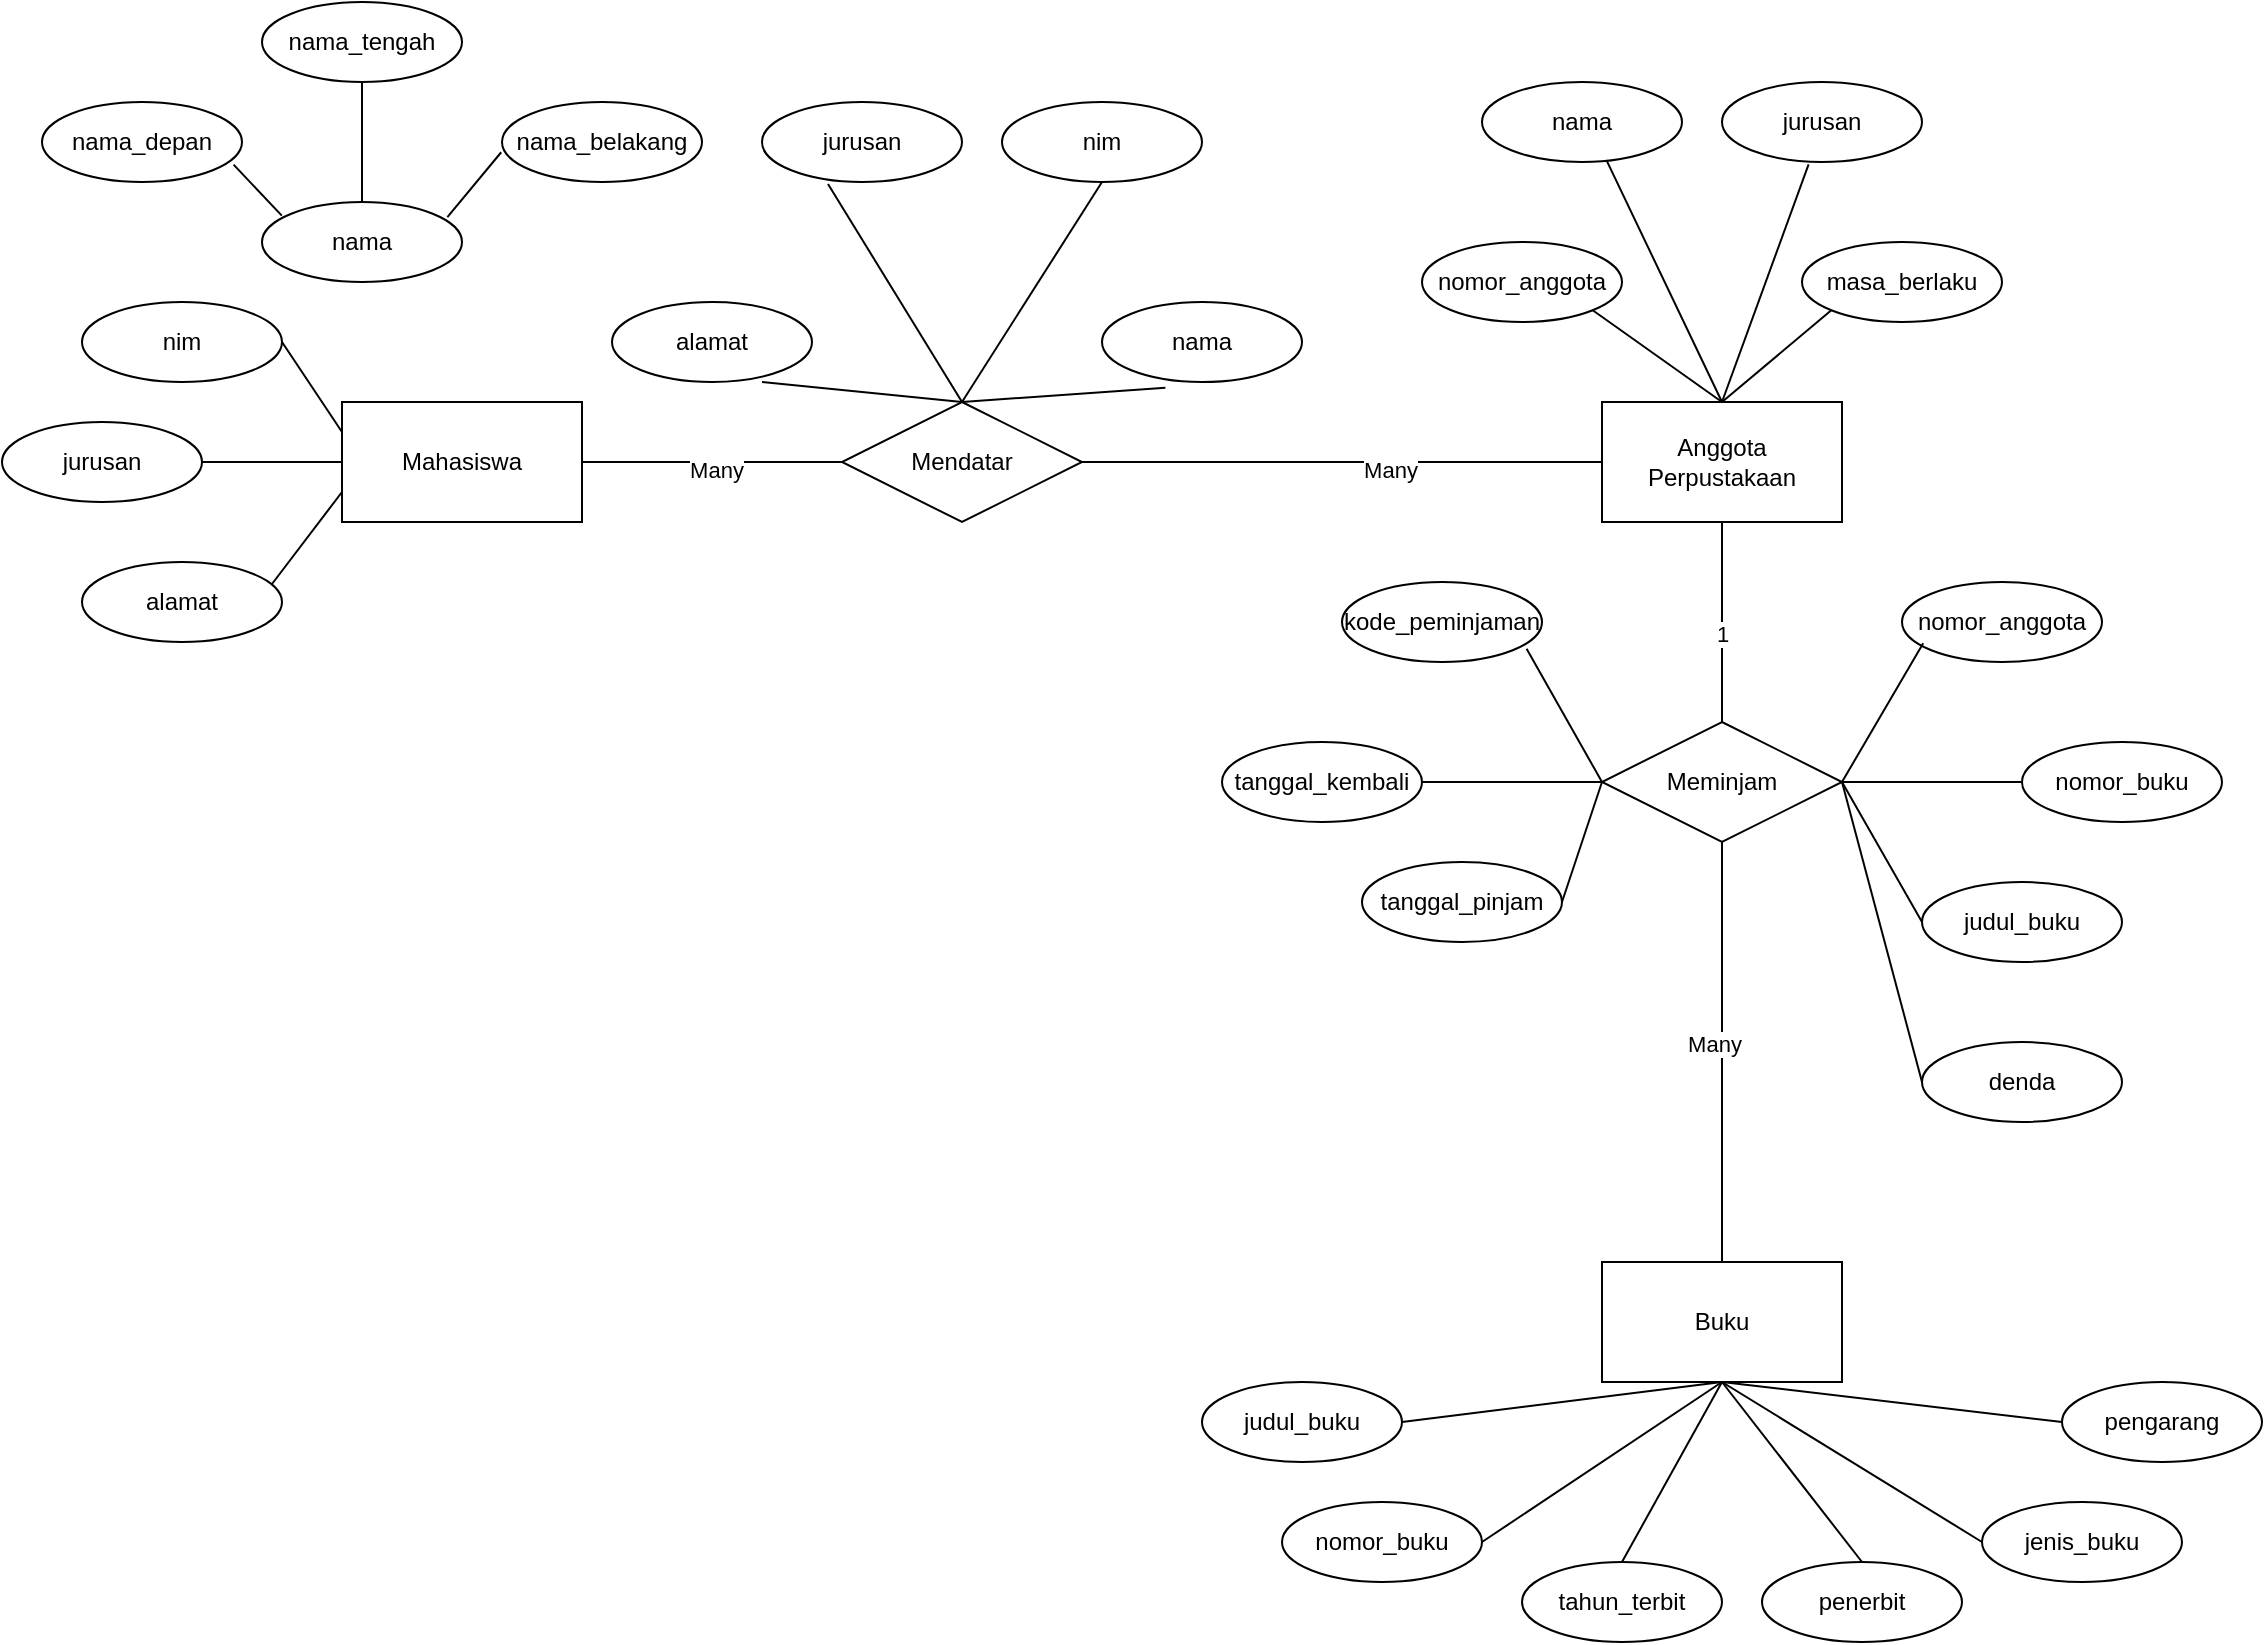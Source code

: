 <mxfile version="24.7.6">
  <diagram name="Page-1" id="9fScDy9yZj8Rz5dzTaMX">
    <mxGraphModel dx="1363" dy="846" grid="1" gridSize="10" guides="1" tooltips="1" connect="1" arrows="1" fold="1" page="1" pageScale="1" pageWidth="850" pageHeight="1100" math="0" shadow="0">
      <root>
        <mxCell id="0" />
        <mxCell id="1" parent="0" />
        <mxCell id="KFjojfg5iDTTyBbVgsvp-2" value="nama_depan" style="ellipse;whiteSpace=wrap;html=1;align=center;" vertex="1" parent="1">
          <mxGeometry x="40" y="140" width="100" height="40" as="geometry" />
        </mxCell>
        <mxCell id="KFjojfg5iDTTyBbVgsvp-7" value="nama_belakang" style="ellipse;whiteSpace=wrap;html=1;align=center;" vertex="1" parent="1">
          <mxGeometry x="270" y="140" width="100" height="40" as="geometry" />
        </mxCell>
        <mxCell id="KFjojfg5iDTTyBbVgsvp-9" value="nama" style="ellipse;whiteSpace=wrap;html=1;align=center;" vertex="1" parent="1">
          <mxGeometry x="150" y="190" width="100" height="40" as="geometry" />
        </mxCell>
        <mxCell id="KFjojfg5iDTTyBbVgsvp-10" value="nama_tengah" style="ellipse;whiteSpace=wrap;html=1;align=center;" vertex="1" parent="1">
          <mxGeometry x="150" y="90" width="100" height="40" as="geometry" />
        </mxCell>
        <mxCell id="KFjojfg5iDTTyBbVgsvp-12" value="" style="endArrow=none;html=1;rounded=0;entryX=0.5;entryY=0;entryDx=0;entryDy=0;exitX=0.5;exitY=1;exitDx=0;exitDy=0;" edge="1" parent="1" source="KFjojfg5iDTTyBbVgsvp-10" target="KFjojfg5iDTTyBbVgsvp-9">
          <mxGeometry relative="1" as="geometry">
            <mxPoint x="200" y="130" as="sourcePoint" />
            <mxPoint x="190" y="200" as="targetPoint" />
          </mxGeometry>
        </mxCell>
        <mxCell id="KFjojfg5iDTTyBbVgsvp-13" value="" style="endArrow=none;html=1;rounded=0;entryX=0.927;entryY=0.188;entryDx=0;entryDy=0;exitX=-0.004;exitY=0.628;exitDx=0;exitDy=0;exitPerimeter=0;entryPerimeter=0;" edge="1" parent="1" source="KFjojfg5iDTTyBbVgsvp-7" target="KFjojfg5iDTTyBbVgsvp-9">
          <mxGeometry relative="1" as="geometry">
            <mxPoint x="240" y="140" as="sourcePoint" />
            <mxPoint x="240" y="200" as="targetPoint" />
          </mxGeometry>
        </mxCell>
        <mxCell id="KFjojfg5iDTTyBbVgsvp-14" value="" style="endArrow=none;html=1;rounded=0;entryX=0.099;entryY=0.171;entryDx=0;entryDy=0;exitX=0.958;exitY=0.783;exitDx=0;exitDy=0;exitPerimeter=0;entryPerimeter=0;" edge="1" parent="1" source="KFjojfg5iDTTyBbVgsvp-2" target="KFjojfg5iDTTyBbVgsvp-9">
          <mxGeometry relative="1" as="geometry">
            <mxPoint x="140" y="175" as="sourcePoint" />
            <mxPoint x="113" y="208" as="targetPoint" />
          </mxGeometry>
        </mxCell>
        <mxCell id="KFjojfg5iDTTyBbVgsvp-15" value="nim" style="ellipse;whiteSpace=wrap;html=1;align=center;" vertex="1" parent="1">
          <mxGeometry x="60" y="240" width="100" height="40" as="geometry" />
        </mxCell>
        <mxCell id="KFjojfg5iDTTyBbVgsvp-16" value="jurusan" style="ellipse;whiteSpace=wrap;html=1;align=center;" vertex="1" parent="1">
          <mxGeometry x="20" y="300" width="100" height="40" as="geometry" />
        </mxCell>
        <mxCell id="KFjojfg5iDTTyBbVgsvp-17" value="alamat" style="ellipse;whiteSpace=wrap;html=1;align=center;" vertex="1" parent="1">
          <mxGeometry x="60" y="370" width="100" height="40" as="geometry" />
        </mxCell>
        <mxCell id="KFjojfg5iDTTyBbVgsvp-18" value="Mahasiswa" style="whiteSpace=wrap;html=1;align=center;" vertex="1" parent="1">
          <mxGeometry x="190" y="290" width="120" height="60" as="geometry" />
        </mxCell>
        <mxCell id="KFjojfg5iDTTyBbVgsvp-19" value="Mendatar" style="shape=rhombus;perimeter=rhombusPerimeter;whiteSpace=wrap;html=1;align=center;" vertex="1" parent="1">
          <mxGeometry x="440" y="290" width="120" height="60" as="geometry" />
        </mxCell>
        <mxCell id="KFjojfg5iDTTyBbVgsvp-20" value="jurusan" style="ellipse;whiteSpace=wrap;html=1;align=center;" vertex="1" parent="1">
          <mxGeometry x="400" y="140" width="100" height="40" as="geometry" />
        </mxCell>
        <mxCell id="KFjojfg5iDTTyBbVgsvp-21" value="nim" style="ellipse;whiteSpace=wrap;html=1;align=center;" vertex="1" parent="1">
          <mxGeometry x="520" y="140" width="100" height="40" as="geometry" />
        </mxCell>
        <mxCell id="KFjojfg5iDTTyBbVgsvp-22" value="alamat" style="ellipse;whiteSpace=wrap;html=1;align=center;" vertex="1" parent="1">
          <mxGeometry x="325" y="240" width="100" height="40" as="geometry" />
        </mxCell>
        <mxCell id="KFjojfg5iDTTyBbVgsvp-23" value="nama" style="ellipse;whiteSpace=wrap;html=1;align=center;" vertex="1" parent="1">
          <mxGeometry x="570" y="240" width="100" height="40" as="geometry" />
        </mxCell>
        <mxCell id="KFjojfg5iDTTyBbVgsvp-25" value="nomor_anggota" style="ellipse;whiteSpace=wrap;html=1;align=center;" vertex="1" parent="1">
          <mxGeometry x="730" y="210" width="100" height="40" as="geometry" />
        </mxCell>
        <mxCell id="KFjojfg5iDTTyBbVgsvp-26" value="nama" style="ellipse;whiteSpace=wrap;html=1;align=center;" vertex="1" parent="1">
          <mxGeometry x="760" y="130" width="100" height="40" as="geometry" />
        </mxCell>
        <mxCell id="KFjojfg5iDTTyBbVgsvp-27" value="jurusan" style="ellipse;whiteSpace=wrap;html=1;align=center;" vertex="1" parent="1">
          <mxGeometry x="880" y="130" width="100" height="40" as="geometry" />
        </mxCell>
        <mxCell id="KFjojfg5iDTTyBbVgsvp-28" value="masa_berlaku" style="ellipse;whiteSpace=wrap;html=1;align=center;" vertex="1" parent="1">
          <mxGeometry x="920" y="210" width="100" height="40" as="geometry" />
        </mxCell>
        <mxCell id="KFjojfg5iDTTyBbVgsvp-30" value="" style="endArrow=none;html=1;rounded=0;entryX=0;entryY=0.25;entryDx=0;entryDy=0;exitX=1;exitY=0.5;exitDx=0;exitDy=0;" edge="1" parent="1" source="KFjojfg5iDTTyBbVgsvp-15" target="KFjojfg5iDTTyBbVgsvp-18">
          <mxGeometry relative="1" as="geometry">
            <mxPoint x="160" y="260" as="sourcePoint" />
            <mxPoint x="320" y="260" as="targetPoint" />
          </mxGeometry>
        </mxCell>
        <mxCell id="KFjojfg5iDTTyBbVgsvp-31" value="" style="endArrow=none;html=1;rounded=0;entryX=0;entryY=0.5;entryDx=0;entryDy=0;exitX=1;exitY=0.5;exitDx=0;exitDy=0;" edge="1" parent="1" source="KFjojfg5iDTTyBbVgsvp-16" target="KFjojfg5iDTTyBbVgsvp-18">
          <mxGeometry relative="1" as="geometry">
            <mxPoint x="120" y="320" as="sourcePoint" />
            <mxPoint x="210" y="320" as="targetPoint" />
          </mxGeometry>
        </mxCell>
        <mxCell id="KFjojfg5iDTTyBbVgsvp-32" value="" style="endArrow=none;html=1;rounded=0;entryX=0;entryY=0.75;entryDx=0;entryDy=0;exitX=0.95;exitY=0.275;exitDx=0;exitDy=0;exitPerimeter=0;" edge="1" parent="1" source="KFjojfg5iDTTyBbVgsvp-17" target="KFjojfg5iDTTyBbVgsvp-18">
          <mxGeometry relative="1" as="geometry">
            <mxPoint x="155" y="380" as="sourcePoint" />
            <mxPoint x="245" y="370" as="targetPoint" />
          </mxGeometry>
        </mxCell>
        <mxCell id="KFjojfg5iDTTyBbVgsvp-33" value="" style="endArrow=none;html=1;rounded=0;entryX=0.33;entryY=1.025;entryDx=0;entryDy=0;entryPerimeter=0;exitX=0.5;exitY=0;exitDx=0;exitDy=0;" edge="1" parent="1" source="KFjojfg5iDTTyBbVgsvp-19" target="KFjojfg5iDTTyBbVgsvp-20">
          <mxGeometry relative="1" as="geometry">
            <mxPoint x="490" y="290" as="sourcePoint" />
            <mxPoint x="550" y="240" as="targetPoint" />
          </mxGeometry>
        </mxCell>
        <mxCell id="KFjojfg5iDTTyBbVgsvp-34" value="" style="endArrow=none;html=1;rounded=0;entryX=0.5;entryY=1;entryDx=0;entryDy=0;exitX=0.5;exitY=0;exitDx=0;exitDy=0;" edge="1" parent="1" source="KFjojfg5iDTTyBbVgsvp-19" target="KFjojfg5iDTTyBbVgsvp-21">
          <mxGeometry relative="1" as="geometry">
            <mxPoint x="540" y="240" as="sourcePoint" />
            <mxPoint x="573" y="181" as="targetPoint" />
          </mxGeometry>
        </mxCell>
        <mxCell id="KFjojfg5iDTTyBbVgsvp-35" value="" style="endArrow=none;html=1;rounded=0;entryX=0.317;entryY=1.071;entryDx=0;entryDy=0;exitX=0.5;exitY=0;exitDx=0;exitDy=0;entryPerimeter=0;" edge="1" parent="1" source="KFjojfg5iDTTyBbVgsvp-19" target="KFjojfg5iDTTyBbVgsvp-23">
          <mxGeometry relative="1" as="geometry">
            <mxPoint x="541" y="316" as="sourcePoint" />
            <mxPoint x="599" y="200" as="targetPoint" />
          </mxGeometry>
        </mxCell>
        <mxCell id="KFjojfg5iDTTyBbVgsvp-36" value="" style="endArrow=none;html=1;rounded=0;entryX=0.75;entryY=1;entryDx=0;entryDy=0;exitX=0.5;exitY=0;exitDx=0;exitDy=0;entryPerimeter=0;" edge="1" parent="1" source="KFjojfg5iDTTyBbVgsvp-19" target="KFjojfg5iDTTyBbVgsvp-22">
          <mxGeometry relative="1" as="geometry">
            <mxPoint x="345.5" y="315" as="sourcePoint" />
            <mxPoint x="404.5" y="280" as="targetPoint" />
          </mxGeometry>
        </mxCell>
        <mxCell id="KFjojfg5iDTTyBbVgsvp-37" value="" style="endArrow=none;html=1;rounded=0;entryX=0;entryY=0.5;entryDx=0;entryDy=0;exitX=1;exitY=0.5;exitDx=0;exitDy=0;" edge="1" parent="1" source="KFjojfg5iDTTyBbVgsvp-18" target="KFjojfg5iDTTyBbVgsvp-19">
          <mxGeometry relative="1" as="geometry">
            <mxPoint x="310" y="319.5" as="sourcePoint" />
            <mxPoint x="380" y="319.5" as="targetPoint" />
          </mxGeometry>
        </mxCell>
        <mxCell id="KFjojfg5iDTTyBbVgsvp-76" value="Many" style="edgeLabel;html=1;align=center;verticalAlign=middle;resizable=0;points=[];" vertex="1" connectable="0" parent="KFjojfg5iDTTyBbVgsvp-37">
          <mxGeometry x="0.031" y="-4" relative="1" as="geometry">
            <mxPoint as="offset" />
          </mxGeometry>
        </mxCell>
        <mxCell id="KFjojfg5iDTTyBbVgsvp-38" value="" style="endArrow=none;html=1;rounded=0;entryX=0;entryY=0.5;entryDx=0;entryDy=0;exitX=1;exitY=0.5;exitDx=0;exitDy=0;" edge="1" parent="1" source="KFjojfg5iDTTyBbVgsvp-19" target="KFjojfg5iDTTyBbVgsvp-39">
          <mxGeometry relative="1" as="geometry">
            <mxPoint x="560" y="319.5" as="sourcePoint" />
            <mxPoint x="830" y="317.5" as="targetPoint" />
          </mxGeometry>
        </mxCell>
        <mxCell id="KFjojfg5iDTTyBbVgsvp-77" value="Many" style="edgeLabel;html=1;align=center;verticalAlign=middle;resizable=0;points=[];" vertex="1" connectable="0" parent="KFjojfg5iDTTyBbVgsvp-38">
          <mxGeometry x="0.186" y="-4" relative="1" as="geometry">
            <mxPoint as="offset" />
          </mxGeometry>
        </mxCell>
        <mxCell id="KFjojfg5iDTTyBbVgsvp-39" value="Anggota&lt;div&gt;Perpustakaan&lt;/div&gt;" style="whiteSpace=wrap;html=1;align=center;" vertex="1" parent="1">
          <mxGeometry x="820" y="290" width="120" height="60" as="geometry" />
        </mxCell>
        <mxCell id="KFjojfg5iDTTyBbVgsvp-40" value="" style="endArrow=none;html=1;rounded=0;entryX=0;entryY=1;entryDx=0;entryDy=0;exitX=0.5;exitY=0;exitDx=0;exitDy=0;" edge="1" parent="1" source="KFjojfg5iDTTyBbVgsvp-39" target="KFjojfg5iDTTyBbVgsvp-28">
          <mxGeometry relative="1" as="geometry">
            <mxPoint x="900" y="290" as="sourcePoint" />
            <mxPoint x="970" y="180" as="targetPoint" />
          </mxGeometry>
        </mxCell>
        <mxCell id="KFjojfg5iDTTyBbVgsvp-41" value="" style="endArrow=none;html=1;rounded=0;entryX=1;entryY=1;entryDx=0;entryDy=0;exitX=0.5;exitY=0;exitDx=0;exitDy=0;" edge="1" parent="1" source="KFjojfg5iDTTyBbVgsvp-39" target="KFjojfg5iDTTyBbVgsvp-25">
          <mxGeometry relative="1" as="geometry">
            <mxPoint x="790" y="290" as="sourcePoint" />
            <mxPoint x="815" y="243" as="targetPoint" />
          </mxGeometry>
        </mxCell>
        <mxCell id="KFjojfg5iDTTyBbVgsvp-42" value="" style="endArrow=none;html=1;rounded=0;entryX=0.624;entryY=0.986;entryDx=0;entryDy=0;exitX=0.5;exitY=0;exitDx=0;exitDy=0;entryPerimeter=0;" edge="1" parent="1" source="KFjojfg5iDTTyBbVgsvp-39" target="KFjojfg5iDTTyBbVgsvp-26">
          <mxGeometry relative="1" as="geometry">
            <mxPoint x="870" y="215" as="sourcePoint" />
            <mxPoint x="822" y="170" as="targetPoint" />
          </mxGeometry>
        </mxCell>
        <mxCell id="KFjojfg5iDTTyBbVgsvp-43" value="" style="endArrow=none;html=1;rounded=0;entryX=0.433;entryY=1.029;entryDx=0;entryDy=0;exitX=0.5;exitY=0;exitDx=0;exitDy=0;entryPerimeter=0;" edge="1" parent="1" source="KFjojfg5iDTTyBbVgsvp-39" target="KFjojfg5iDTTyBbVgsvp-27">
          <mxGeometry relative="1" as="geometry">
            <mxPoint x="970" y="290" as="sourcePoint" />
            <mxPoint x="912" y="169" as="targetPoint" />
          </mxGeometry>
        </mxCell>
        <mxCell id="KFjojfg5iDTTyBbVgsvp-44" value="kode_peminjaman" style="ellipse;whiteSpace=wrap;html=1;align=center;" vertex="1" parent="1">
          <mxGeometry x="690" y="380" width="100" height="40" as="geometry" />
        </mxCell>
        <mxCell id="KFjojfg5iDTTyBbVgsvp-45" value="tanggal_kembali" style="ellipse;whiteSpace=wrap;html=1;align=center;" vertex="1" parent="1">
          <mxGeometry x="630" y="460" width="100" height="40" as="geometry" />
        </mxCell>
        <mxCell id="KFjojfg5iDTTyBbVgsvp-46" value="tanggal_pinjam" style="ellipse;whiteSpace=wrap;html=1;align=center;" vertex="1" parent="1">
          <mxGeometry x="700" y="520" width="100" height="40" as="geometry" />
        </mxCell>
        <mxCell id="KFjojfg5iDTTyBbVgsvp-47" value="Meminjam" style="shape=rhombus;perimeter=rhombusPerimeter;whiteSpace=wrap;html=1;align=center;" vertex="1" parent="1">
          <mxGeometry x="820" y="450" width="120" height="60" as="geometry" />
        </mxCell>
        <mxCell id="KFjojfg5iDTTyBbVgsvp-48" value="nomor_anggota" style="ellipse;whiteSpace=wrap;html=1;align=center;" vertex="1" parent="1">
          <mxGeometry x="970" y="380" width="100" height="40" as="geometry" />
        </mxCell>
        <mxCell id="KFjojfg5iDTTyBbVgsvp-49" value="nomor_buku" style="ellipse;whiteSpace=wrap;html=1;align=center;" vertex="1" parent="1">
          <mxGeometry x="1030" y="460" width="100" height="40" as="geometry" />
        </mxCell>
        <mxCell id="KFjojfg5iDTTyBbVgsvp-50" value="judul_buku" style="ellipse;whiteSpace=wrap;html=1;align=center;" vertex="1" parent="1">
          <mxGeometry x="980" y="530" width="100" height="40" as="geometry" />
        </mxCell>
        <mxCell id="KFjojfg5iDTTyBbVgsvp-51" value="denda" style="ellipse;whiteSpace=wrap;html=1;align=center;" vertex="1" parent="1">
          <mxGeometry x="980" y="610" width="100" height="40" as="geometry" />
        </mxCell>
        <mxCell id="KFjojfg5iDTTyBbVgsvp-53" value="Buku" style="whiteSpace=wrap;html=1;align=center;" vertex="1" parent="1">
          <mxGeometry x="820" y="720" width="120" height="60" as="geometry" />
        </mxCell>
        <mxCell id="KFjojfg5iDTTyBbVgsvp-54" value="nomor_buku" style="ellipse;whiteSpace=wrap;html=1;align=center;" vertex="1" parent="1">
          <mxGeometry x="660" y="840" width="100" height="40" as="geometry" />
        </mxCell>
        <mxCell id="KFjojfg5iDTTyBbVgsvp-55" value="tahun_terbit" style="ellipse;whiteSpace=wrap;html=1;align=center;" vertex="1" parent="1">
          <mxGeometry x="780" y="870" width="100" height="40" as="geometry" />
        </mxCell>
        <mxCell id="KFjojfg5iDTTyBbVgsvp-56" value="penerbit" style="ellipse;whiteSpace=wrap;html=1;align=center;" vertex="1" parent="1">
          <mxGeometry x="900" y="870" width="100" height="40" as="geometry" />
        </mxCell>
        <mxCell id="KFjojfg5iDTTyBbVgsvp-57" value="jenis_buku" style="ellipse;whiteSpace=wrap;html=1;align=center;" vertex="1" parent="1">
          <mxGeometry x="1010" y="840" width="100" height="40" as="geometry" />
        </mxCell>
        <mxCell id="KFjojfg5iDTTyBbVgsvp-58" value="pengarang" style="ellipse;whiteSpace=wrap;html=1;align=center;" vertex="1" parent="1">
          <mxGeometry x="1050" y="780" width="100" height="40" as="geometry" />
        </mxCell>
        <mxCell id="KFjojfg5iDTTyBbVgsvp-59" value="judul_buku" style="ellipse;whiteSpace=wrap;html=1;align=center;" vertex="1" parent="1">
          <mxGeometry x="620" y="780" width="100" height="40" as="geometry" />
        </mxCell>
        <mxCell id="KFjojfg5iDTTyBbVgsvp-61" value="" style="endArrow=none;html=1;rounded=0;entryX=0.5;entryY=0;entryDx=0;entryDy=0;exitX=0.5;exitY=1;exitDx=0;exitDy=0;" edge="1" parent="1" source="KFjojfg5iDTTyBbVgsvp-39" target="KFjojfg5iDTTyBbVgsvp-47">
          <mxGeometry relative="1" as="geometry">
            <mxPoint x="870" y="350" as="sourcePoint" />
            <mxPoint x="1030" y="350" as="targetPoint" />
          </mxGeometry>
        </mxCell>
        <mxCell id="KFjojfg5iDTTyBbVgsvp-78" value="1" style="edgeLabel;html=1;align=center;verticalAlign=middle;resizable=0;points=[];" vertex="1" connectable="0" parent="KFjojfg5iDTTyBbVgsvp-61">
          <mxGeometry x="0.109" relative="1" as="geometry">
            <mxPoint as="offset" />
          </mxGeometry>
        </mxCell>
        <mxCell id="KFjojfg5iDTTyBbVgsvp-62" value="" style="endArrow=none;html=1;rounded=0;entryX=1;entryY=0.5;entryDx=0;entryDy=0;exitX=0.106;exitY=0.766;exitDx=0;exitDy=0;exitPerimeter=0;" edge="1" parent="1" source="KFjojfg5iDTTyBbVgsvp-48" target="KFjojfg5iDTTyBbVgsvp-47">
          <mxGeometry relative="1" as="geometry">
            <mxPoint x="980" y="410" as="sourcePoint" />
            <mxPoint x="980" y="510" as="targetPoint" />
          </mxGeometry>
        </mxCell>
        <mxCell id="KFjojfg5iDTTyBbVgsvp-63" value="" style="endArrow=none;html=1;rounded=0;entryX=1;entryY=0.5;entryDx=0;entryDy=0;exitX=0;exitY=0.5;exitDx=0;exitDy=0;" edge="1" parent="1" source="KFjojfg5iDTTyBbVgsvp-49" target="KFjojfg5iDTTyBbVgsvp-47">
          <mxGeometry relative="1" as="geometry">
            <mxPoint x="1030" y="481" as="sourcePoint" />
            <mxPoint x="989" y="550" as="targetPoint" />
          </mxGeometry>
        </mxCell>
        <mxCell id="KFjojfg5iDTTyBbVgsvp-64" value="" style="endArrow=none;html=1;rounded=0;entryX=1;entryY=0.5;entryDx=0;entryDy=0;exitX=0;exitY=0.5;exitDx=0;exitDy=0;" edge="1" parent="1" source="KFjojfg5iDTTyBbVgsvp-50" target="KFjojfg5iDTTyBbVgsvp-47">
          <mxGeometry relative="1" as="geometry">
            <mxPoint x="1030" y="479.66" as="sourcePoint" />
            <mxPoint x="940" y="479.66" as="targetPoint" />
          </mxGeometry>
        </mxCell>
        <mxCell id="KFjojfg5iDTTyBbVgsvp-65" value="" style="endArrow=none;html=1;rounded=0;entryX=0;entryY=0.5;entryDx=0;entryDy=0;exitX=0.923;exitY=0.834;exitDx=0;exitDy=0;exitPerimeter=0;" edge="1" parent="1" source="KFjojfg5iDTTyBbVgsvp-44" target="KFjojfg5iDTTyBbVgsvp-47">
          <mxGeometry relative="1" as="geometry">
            <mxPoint x="771" y="410" as="sourcePoint" />
            <mxPoint x="730" y="479" as="targetPoint" />
          </mxGeometry>
        </mxCell>
        <mxCell id="KFjojfg5iDTTyBbVgsvp-66" value="" style="endArrow=none;html=1;rounded=0;entryX=0;entryY=0.5;entryDx=0;entryDy=0;exitX=1;exitY=0.5;exitDx=0;exitDy=0;" edge="1" parent="1" source="KFjojfg5iDTTyBbVgsvp-45" target="KFjojfg5iDTTyBbVgsvp-47">
          <mxGeometry relative="1" as="geometry">
            <mxPoint x="730" y="470" as="sourcePoint" />
            <mxPoint x="768" y="537" as="targetPoint" />
          </mxGeometry>
        </mxCell>
        <mxCell id="KFjojfg5iDTTyBbVgsvp-67" value="" style="endArrow=none;html=1;rounded=0;entryX=0;entryY=0.5;entryDx=0;entryDy=0;exitX=1;exitY=0.5;exitDx=0;exitDy=0;" edge="1" parent="1" source="KFjojfg5iDTTyBbVgsvp-46" target="KFjojfg5iDTTyBbVgsvp-47">
          <mxGeometry relative="1" as="geometry">
            <mxPoint x="740" y="539.66" as="sourcePoint" />
            <mxPoint x="830" y="539.66" as="targetPoint" />
          </mxGeometry>
        </mxCell>
        <mxCell id="KFjojfg5iDTTyBbVgsvp-68" value="" style="endArrow=none;html=1;rounded=0;entryX=1;entryY=0.5;entryDx=0;entryDy=0;exitX=0;exitY=0.5;exitDx=0;exitDy=0;" edge="1" parent="1" source="KFjojfg5iDTTyBbVgsvp-51" target="KFjojfg5iDTTyBbVgsvp-47">
          <mxGeometry relative="1" as="geometry">
            <mxPoint x="980" y="630" as="sourcePoint" />
            <mxPoint x="940" y="560" as="targetPoint" />
          </mxGeometry>
        </mxCell>
        <mxCell id="KFjojfg5iDTTyBbVgsvp-69" value="" style="endArrow=none;html=1;rounded=0;entryX=0.5;entryY=0;entryDx=0;entryDy=0;exitX=0.5;exitY=1;exitDx=0;exitDy=0;" edge="1" parent="1" source="KFjojfg5iDTTyBbVgsvp-47" target="KFjojfg5iDTTyBbVgsvp-53">
          <mxGeometry relative="1" as="geometry">
            <mxPoint x="878.82" y="510" as="sourcePoint" />
            <mxPoint x="878.82" y="610" as="targetPoint" />
          </mxGeometry>
        </mxCell>
        <mxCell id="KFjojfg5iDTTyBbVgsvp-79" value="Many" style="edgeLabel;html=1;align=center;verticalAlign=middle;resizable=0;points=[];" vertex="1" connectable="0" parent="KFjojfg5iDTTyBbVgsvp-69">
          <mxGeometry x="-0.037" y="-4" relative="1" as="geometry">
            <mxPoint as="offset" />
          </mxGeometry>
        </mxCell>
        <mxCell id="KFjojfg5iDTTyBbVgsvp-70" value="" style="endArrow=none;html=1;rounded=0;entryX=0.5;entryY=1;entryDx=0;entryDy=0;exitX=1;exitY=0.5;exitDx=0;exitDy=0;" edge="1" parent="1" source="KFjojfg5iDTTyBbVgsvp-59" target="KFjojfg5iDTTyBbVgsvp-53">
          <mxGeometry relative="1" as="geometry">
            <mxPoint x="720" y="800" as="sourcePoint" />
            <mxPoint x="880" y="800" as="targetPoint" />
          </mxGeometry>
        </mxCell>
        <mxCell id="KFjojfg5iDTTyBbVgsvp-71" value="" style="endArrow=none;html=1;rounded=0;entryX=0.5;entryY=1;entryDx=0;entryDy=0;exitX=1;exitY=0.5;exitDx=0;exitDy=0;" edge="1" parent="1" source="KFjojfg5iDTTyBbVgsvp-54" target="KFjojfg5iDTTyBbVgsvp-53">
          <mxGeometry relative="1" as="geometry">
            <mxPoint x="760" y="860" as="sourcePoint" />
            <mxPoint x="920" y="840" as="targetPoint" />
          </mxGeometry>
        </mxCell>
        <mxCell id="KFjojfg5iDTTyBbVgsvp-72" value="" style="endArrow=none;html=1;rounded=0;entryX=0.5;entryY=1;entryDx=0;entryDy=0;exitX=0.5;exitY=0;exitDx=0;exitDy=0;" edge="1" parent="1" source="KFjojfg5iDTTyBbVgsvp-55" target="KFjojfg5iDTTyBbVgsvp-53">
          <mxGeometry relative="1" as="geometry">
            <mxPoint x="830" y="870" as="sourcePoint" />
            <mxPoint x="950" y="790" as="targetPoint" />
          </mxGeometry>
        </mxCell>
        <mxCell id="KFjojfg5iDTTyBbVgsvp-73" value="" style="endArrow=none;html=1;rounded=0;entryX=0.5;entryY=1;entryDx=0;entryDy=0;exitX=0.5;exitY=0;exitDx=0;exitDy=0;" edge="1" parent="1" source="KFjojfg5iDTTyBbVgsvp-56" target="KFjojfg5iDTTyBbVgsvp-53">
          <mxGeometry relative="1" as="geometry">
            <mxPoint x="950" y="870" as="sourcePoint" />
            <mxPoint x="1000" y="780" as="targetPoint" />
          </mxGeometry>
        </mxCell>
        <mxCell id="KFjojfg5iDTTyBbVgsvp-74" value="" style="endArrow=none;html=1;rounded=0;entryX=0.5;entryY=1;entryDx=0;entryDy=0;exitX=0;exitY=0.5;exitDx=0;exitDy=0;" edge="1" parent="1" source="KFjojfg5iDTTyBbVgsvp-57" target="KFjojfg5iDTTyBbVgsvp-53">
          <mxGeometry relative="1" as="geometry">
            <mxPoint x="1010" y="860" as="sourcePoint" />
            <mxPoint x="940" y="770" as="targetPoint" />
          </mxGeometry>
        </mxCell>
        <mxCell id="KFjojfg5iDTTyBbVgsvp-75" value="" style="endArrow=none;html=1;rounded=0;entryX=0.5;entryY=1;entryDx=0;entryDy=0;exitX=0;exitY=0.5;exitDx=0;exitDy=0;" edge="1" parent="1" source="KFjojfg5iDTTyBbVgsvp-58" target="KFjojfg5iDTTyBbVgsvp-53">
          <mxGeometry relative="1" as="geometry">
            <mxPoint x="1050" y="800" as="sourcePoint" />
            <mxPoint x="920" y="720" as="targetPoint" />
          </mxGeometry>
        </mxCell>
      </root>
    </mxGraphModel>
  </diagram>
</mxfile>
